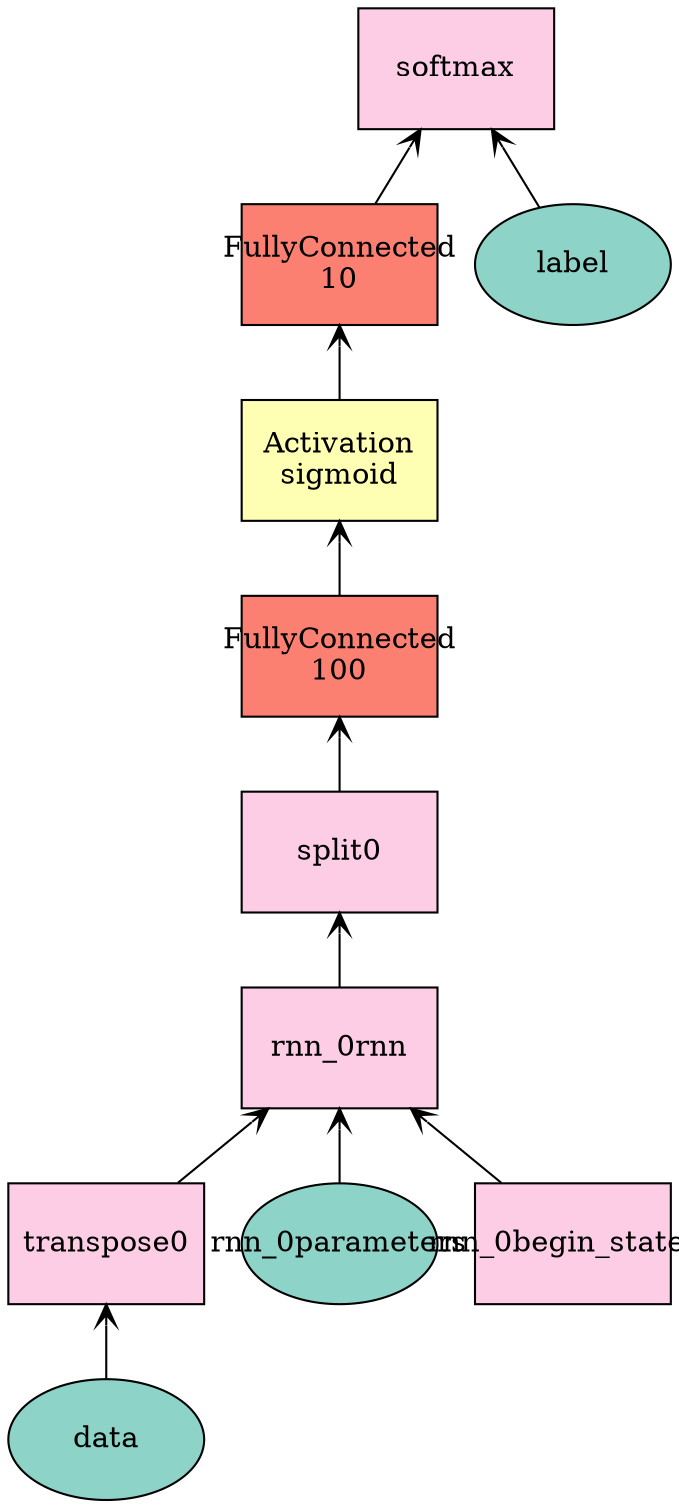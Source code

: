 digraph plot {
	data [label=data fillcolor="#8dd3c7" fixedsize=true height=0.8034 shape=oval style=filled width=1.3]
	transpose0 [label=transpose0 fillcolor="#fccde5" fixedsize=true height=0.8034 shape=box style=filled width=1.3]
	rnn_0parameters [label=rnn_0parameters fillcolor="#8dd3c7" fixedsize=true height=0.8034 shape=oval style=filled width=1.3]
	rnn_0begin_state_0 [label=rnn_0begin_state_0 fillcolor="#fccde5" fixedsize=true height=0.8034 shape=box style=filled width=1.3]
	rnn_0rnn [label=rnn_0rnn fillcolor="#fccde5" fixedsize=true height=0.8034 shape=box style=filled width=1.3]
	split0 [label=split0 fillcolor="#fccde5" fixedsize=true height=0.8034 shape=box style=filled width=1.3]
	affine1 [label="FullyConnected\n100" fillcolor="#fb8072" fixedsize=true height=0.8034 shape=box style=filled width=1.3]
	sigmoid1 [label="Activation\nsigmoid" fillcolor="#ffffb3" fixedsize=true height=0.8034 shape=box style=filled width=1.3]
	affine2 [label="FullyConnected\n10" fillcolor="#fb8072" fixedsize=true height=0.8034 shape=box style=filled width=1.3]
	label [label=label fillcolor="#8dd3c7" fixedsize=true height=0.8034 shape=oval style=filled width=1.3]
	softmax [label=softmax fillcolor="#fccde5" fixedsize=true height=0.8034 shape=box style=filled width=1.3]
	transpose0 -> data [arrowtail=open dir=back]
	rnn_0rnn -> transpose0 [arrowtail=open dir=back]
	rnn_0rnn -> rnn_0parameters [arrowtail=open dir=back]
	rnn_0rnn -> rnn_0begin_state_0 [arrowtail=open dir=back]
	split0 -> rnn_0rnn [arrowtail=open dir=back]
	affine1 -> split0 [arrowtail=open dir=back]
	sigmoid1 -> affine1 [arrowtail=open dir=back]
	affine2 -> sigmoid1 [arrowtail=open dir=back]
	softmax -> affine2 [arrowtail=open dir=back]
	softmax -> label [arrowtail=open dir=back]
}
